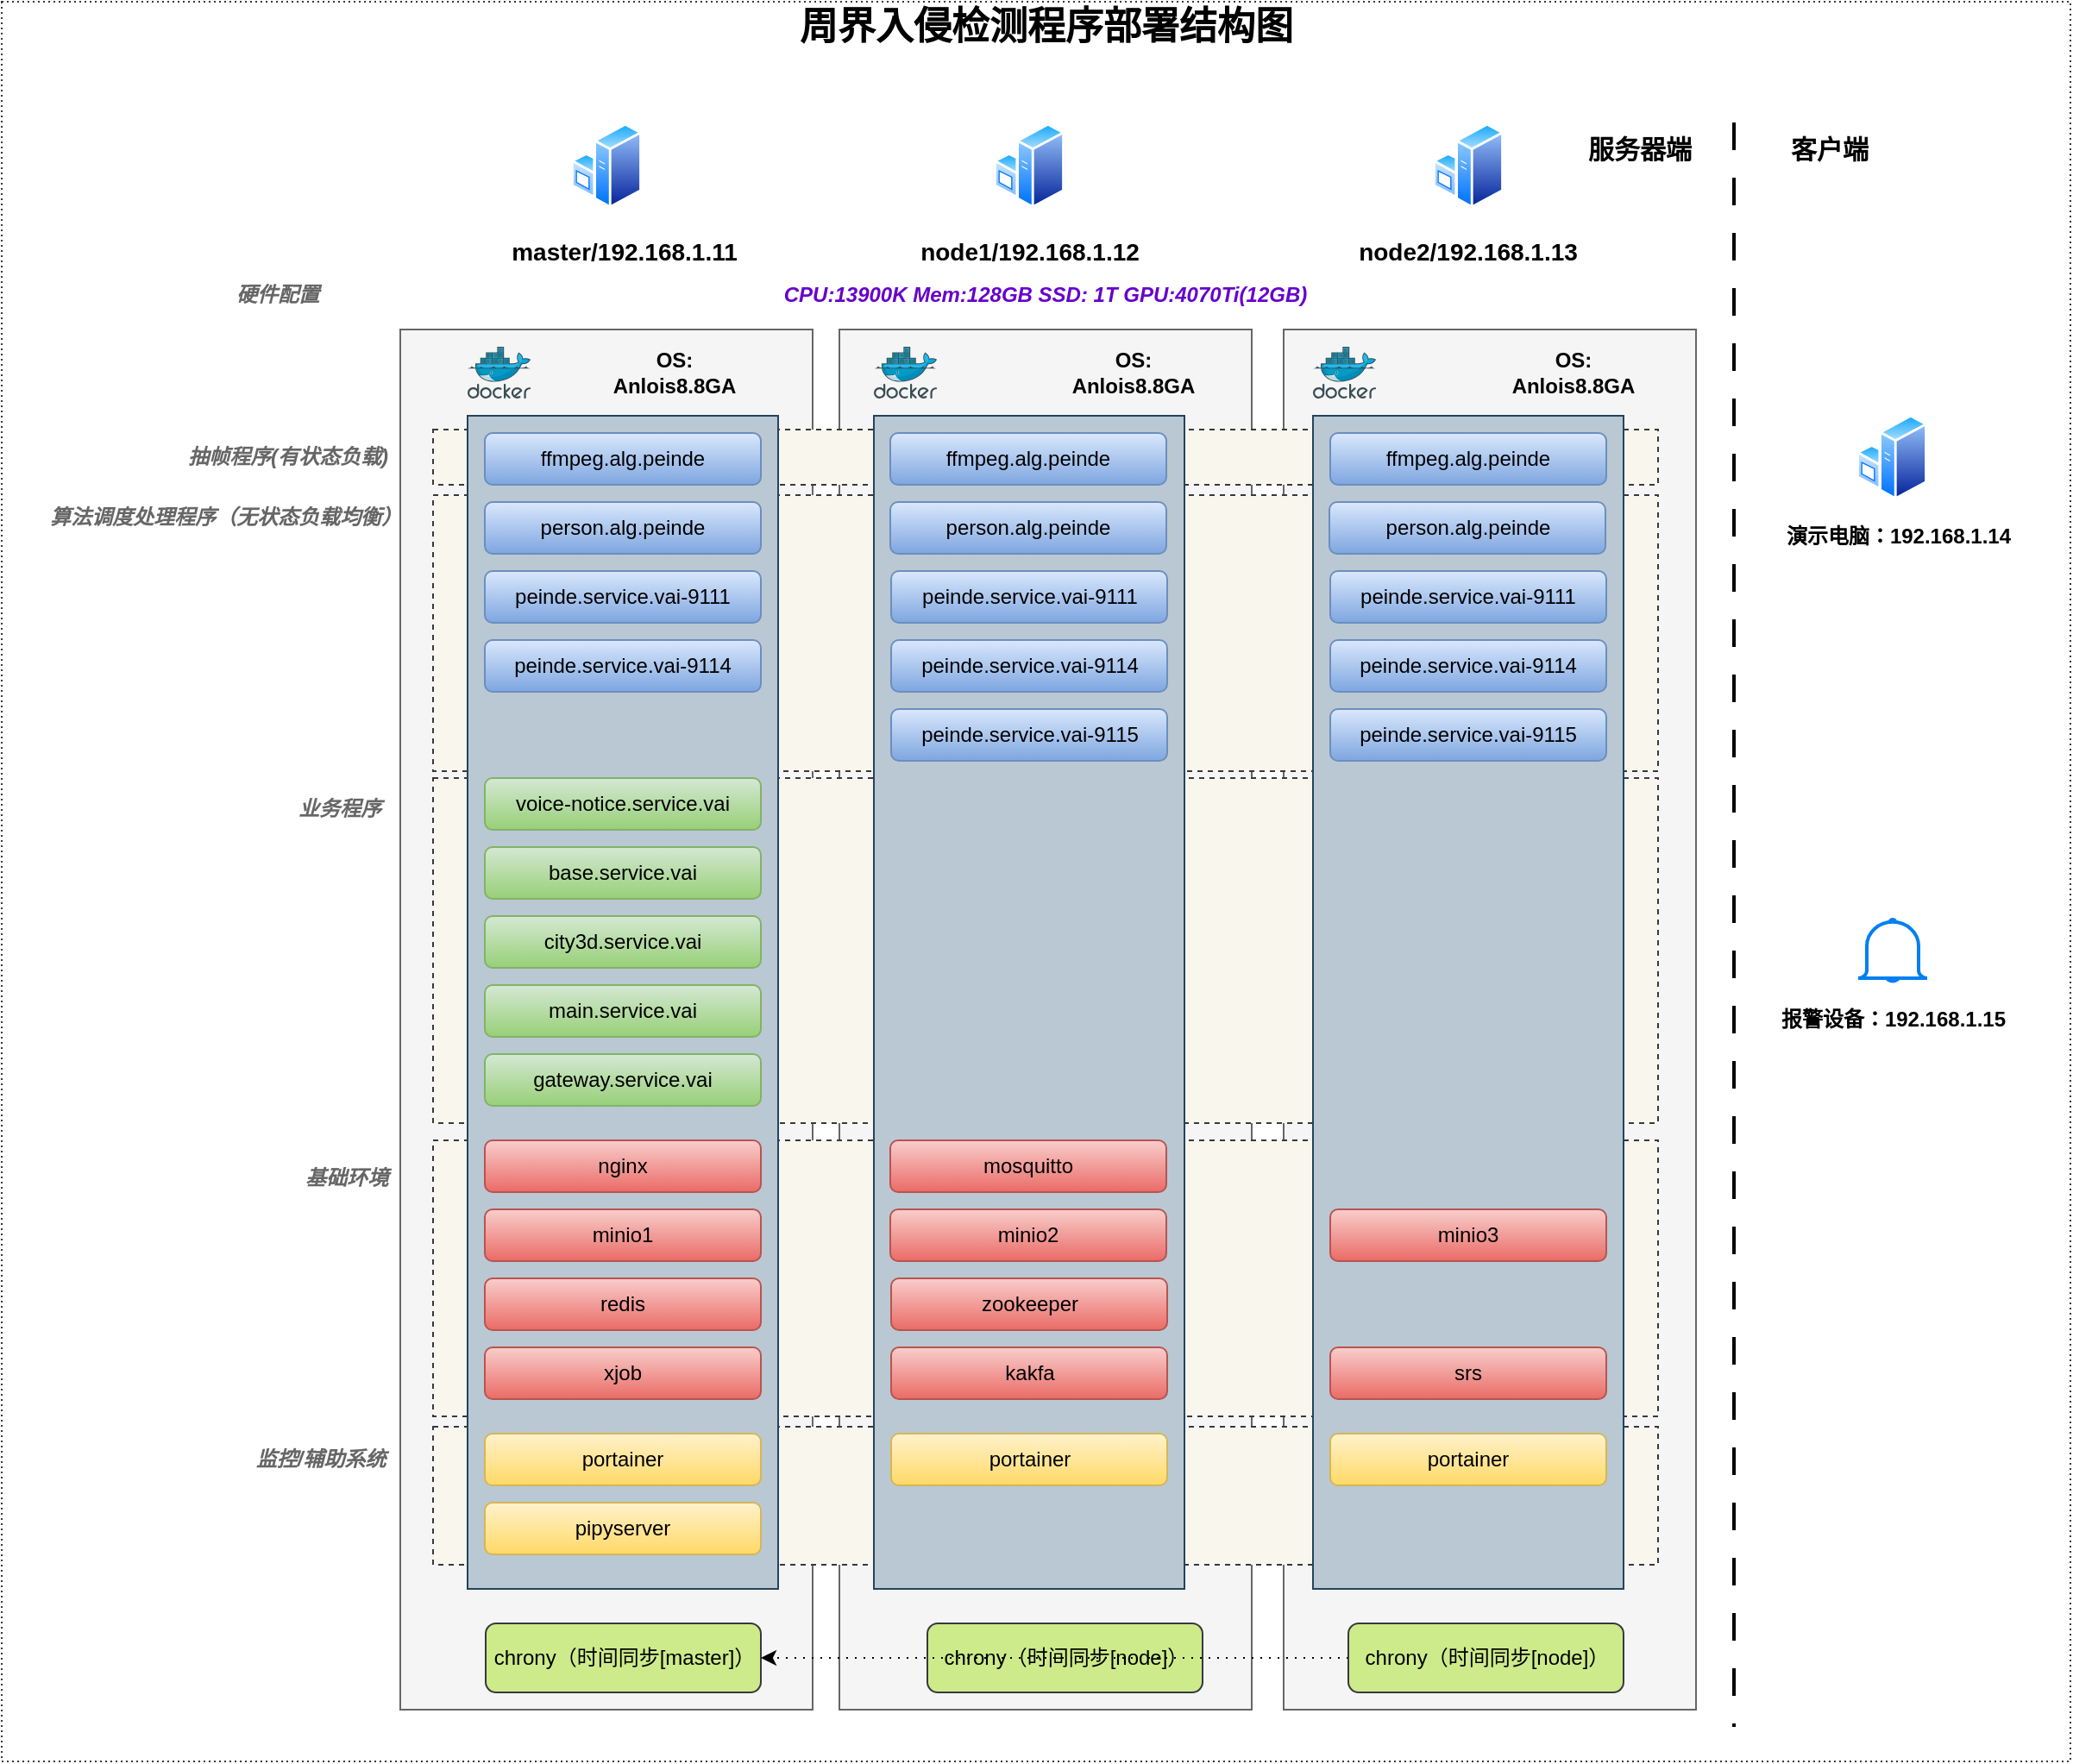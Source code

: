 <mxfile version="21.6.8" type="github">
  <diagram name="Page-1" id="XHnx7GiShQzO20-7YMqX">
    <mxGraphModel dx="2284" dy="750" grid="1" gridSize="10" guides="1" tooltips="1" connect="1" arrows="1" fold="1" page="1" pageScale="1" pageWidth="850" pageHeight="1100" math="0" shadow="0">
      <root>
        <mxCell id="0" />
        <mxCell id="1" parent="0" />
        <mxCell id="_41Iq6OzP9S5sfrPNSl_-76" value="" style="rounded=0;whiteSpace=wrap;html=1;fillColor=#FFFFFF;strokeColor=#36393d;dashed=1;dashPattern=1 2;" vertex="1" parent="1">
          <mxGeometry x="-399" y="50" width="1199" height="1020" as="geometry" />
        </mxCell>
        <mxCell id="_41Iq6OzP9S5sfrPNSl_-64" value="" style="rounded=0;whiteSpace=wrap;html=1;fillColor=#f5f5f5;fontColor=#333333;strokeColor=#666666;" vertex="1" parent="1">
          <mxGeometry x="344" y="240" width="239" height="800" as="geometry" />
        </mxCell>
        <mxCell id="_41Iq6OzP9S5sfrPNSl_-60" value="" style="rounded=0;whiteSpace=wrap;html=1;fillColor=#f5f5f5;fontColor=#333333;strokeColor=#666666;" vertex="1" parent="1">
          <mxGeometry x="86.5" y="240" width="239" height="800" as="geometry" />
        </mxCell>
        <mxCell id="_41Iq6OzP9S5sfrPNSl_-51" value="" style="rounded=0;whiteSpace=wrap;html=1;fillColor=#f5f5f5;fontColor=#333333;strokeColor=#666666;" vertex="1" parent="1">
          <mxGeometry x="-168" y="240" width="239" height="800" as="geometry" />
        </mxCell>
        <mxCell id="_41Iq6OzP9S5sfrPNSl_-57" value="" style="rounded=0;whiteSpace=wrap;html=1;dashed=1;fillColor=#f9f7ed;strokeColor=#36393d;" vertex="1" parent="1">
          <mxGeometry x="-149" y="876" width="710" height="80" as="geometry" />
        </mxCell>
        <mxCell id="_41Iq6OzP9S5sfrPNSl_-49" value="" style="rounded=0;whiteSpace=wrap;html=1;dashed=1;fillColor=#f9f7ed;strokeColor=#36393d;" vertex="1" parent="1">
          <mxGeometry x="-149" y="710" width="710" height="160" as="geometry" />
        </mxCell>
        <mxCell id="_41Iq6OzP9S5sfrPNSl_-47" value="" style="rounded=0;whiteSpace=wrap;html=1;dashed=1;fillColor=#f9f7ed;strokeColor=#36393d;" vertex="1" parent="1">
          <mxGeometry x="-149" y="500" width="710" height="200" as="geometry" />
        </mxCell>
        <mxCell id="_41Iq6OzP9S5sfrPNSl_-43" value="" style="rounded=0;whiteSpace=wrap;html=1;dashed=1;fillColor=#f9f7ed;strokeColor=#36393d;" vertex="1" parent="1">
          <mxGeometry x="-149" y="298" width="710" height="32" as="geometry" />
        </mxCell>
        <mxCell id="_41Iq6OzP9S5sfrPNSl_-45" value="" style="rounded=0;whiteSpace=wrap;html=1;dashed=1;fillColor=#f9f7ed;strokeColor=#36393d;" vertex="1" parent="1">
          <mxGeometry x="-149" y="336" width="710" height="160" as="geometry" />
        </mxCell>
        <mxCell id="_41Iq6OzP9S5sfrPNSl_-3" value="" style="rounded=0;whiteSpace=wrap;html=1;fillColor=#bac8d3;strokeColor=#23445d;" vertex="1" parent="1">
          <mxGeometry x="-129" y="290" width="180" height="680" as="geometry" />
        </mxCell>
        <mxCell id="_41Iq6OzP9S5sfrPNSl_-20" value="" style="rounded=0;whiteSpace=wrap;html=1;fillColor=#bac8d3;strokeColor=#23445d;" vertex="1" parent="1">
          <mxGeometry x="106.5" y="290" width="180" height="680" as="geometry" />
        </mxCell>
        <mxCell id="_41Iq6OzP9S5sfrPNSl_-31" value="" style="rounded=0;whiteSpace=wrap;html=1;fillColor=#bac8d3;strokeColor=#23445d;" vertex="1" parent="1">
          <mxGeometry x="361" y="290" width="180" height="680" as="geometry" />
        </mxCell>
        <mxCell id="PWhxvfO3s3oYaA7X_2O--1" value="" style="image;sketch=0;aspect=fixed;html=1;points=[];align=center;fontSize=12;image=img/lib/mscae/Docker.svg;" parent="1" vertex="1">
          <mxGeometry x="-129" y="250" width="36.59" height="30" as="geometry" />
        </mxCell>
        <mxCell id="PWhxvfO3s3oYaA7X_2O--2" value="" style="image;aspect=fixed;perimeter=ellipsePerimeter;html=1;align=center;shadow=0;dashed=0;spacingTop=3;image=img/lib/active_directory/windows_server.svg;" parent="1" vertex="1">
          <mxGeometry x="-69" y="120" width="41" height="50" as="geometry" />
        </mxCell>
        <mxCell id="PWhxvfO3s3oYaA7X_2O--3" value="" style="image;aspect=fixed;perimeter=ellipsePerimeter;html=1;align=center;shadow=0;dashed=0;spacingTop=3;image=img/lib/active_directory/windows_server.svg;" parent="1" vertex="1">
          <mxGeometry x="176" y="120" width="41" height="50" as="geometry" />
        </mxCell>
        <mxCell id="PWhxvfO3s3oYaA7X_2O--4" value="" style="image;aspect=fixed;perimeter=ellipsePerimeter;html=1;align=center;shadow=0;dashed=0;spacingTop=3;image=img/lib/active_directory/windows_server.svg;" parent="1" vertex="1">
          <mxGeometry x="430.5" y="120" width="41" height="50" as="geometry" />
        </mxCell>
        <mxCell id="PWhxvfO3s3oYaA7X_2O--5" value="master/192.168.1.11" style="text;html=1;strokeColor=none;fillColor=none;align=center;verticalAlign=middle;whiteSpace=wrap;rounded=0;fontStyle=1;fontSize=14;" parent="1" vertex="1">
          <mxGeometry x="-123.5" y="180" width="169.5" height="30" as="geometry" />
        </mxCell>
        <mxCell id="_41Iq6OzP9S5sfrPNSl_-1" value="node1/192.168.1.12" style="text;html=1;strokeColor=none;fillColor=none;align=center;verticalAlign=middle;whiteSpace=wrap;rounded=0;fontStyle=1;fontSize=14;" vertex="1" parent="1">
          <mxGeometry x="166.5" y="180" width="60" height="30" as="geometry" />
        </mxCell>
        <mxCell id="_41Iq6OzP9S5sfrPNSl_-2" value="node2/192.168.1.13" style="text;html=1;strokeColor=none;fillColor=none;align=center;verticalAlign=middle;whiteSpace=wrap;rounded=0;fontStyle=1;fontSize=14;" vertex="1" parent="1">
          <mxGeometry x="421" y="180" width="60" height="30" as="geometry" />
        </mxCell>
        <mxCell id="_41Iq6OzP9S5sfrPNSl_-4" value="ffmpeg.alg.peinde" style="rounded=1;whiteSpace=wrap;html=1;fillColor=#dae8fc;gradientColor=#7ea6e0;strokeColor=#6c8ebf;" vertex="1" parent="1">
          <mxGeometry x="-119" y="300" width="160" height="30" as="geometry" />
        </mxCell>
        <mxCell id="_41Iq6OzP9S5sfrPNSl_-5" value="person.alg.peinde" style="rounded=1;whiteSpace=wrap;html=1;fillColor=#dae8fc;gradientColor=#7ea6e0;strokeColor=#6c8ebf;" vertex="1" parent="1">
          <mxGeometry x="-119" y="340" width="160" height="30" as="geometry" />
        </mxCell>
        <mxCell id="_41Iq6OzP9S5sfrPNSl_-6" value="peinde.service.vai-9111" style="rounded=1;whiteSpace=wrap;html=1;fillColor=#dae8fc;gradientColor=#7ea6e0;strokeColor=#6c8ebf;" vertex="1" parent="1">
          <mxGeometry x="-119" y="380" width="160" height="30" as="geometry" />
        </mxCell>
        <mxCell id="_41Iq6OzP9S5sfrPNSl_-7" value="peinde.service.vai-9114" style="rounded=1;whiteSpace=wrap;html=1;fillColor=#dae8fc;gradientColor=#7ea6e0;strokeColor=#6c8ebf;" vertex="1" parent="1">
          <mxGeometry x="-119" y="420" width="160" height="30" as="geometry" />
        </mxCell>
        <mxCell id="_41Iq6OzP9S5sfrPNSl_-9" value="voice-notice.service.vai" style="rounded=1;whiteSpace=wrap;html=1;fillColor=#d5e8d4;gradientColor=#97d077;strokeColor=#82b366;" vertex="1" parent="1">
          <mxGeometry x="-119" y="500" width="160" height="30" as="geometry" />
        </mxCell>
        <mxCell id="_41Iq6OzP9S5sfrPNSl_-10" value="base.service.vai" style="rounded=1;whiteSpace=wrap;html=1;fillColor=#d5e8d4;gradientColor=#97d077;strokeColor=#82b366;" vertex="1" parent="1">
          <mxGeometry x="-119" y="540" width="160" height="30" as="geometry" />
        </mxCell>
        <mxCell id="_41Iq6OzP9S5sfrPNSl_-11" value="city3d.service.vai" style="rounded=1;whiteSpace=wrap;html=1;fillColor=#d5e8d4;gradientColor=#97d077;strokeColor=#82b366;" vertex="1" parent="1">
          <mxGeometry x="-119" y="580" width="160" height="30" as="geometry" />
        </mxCell>
        <mxCell id="_41Iq6OzP9S5sfrPNSl_-12" value="main.service.vai" style="rounded=1;whiteSpace=wrap;html=1;fillColor=#d5e8d4;gradientColor=#97d077;strokeColor=#82b366;" vertex="1" parent="1">
          <mxGeometry x="-119" y="620" width="160" height="30" as="geometry" />
        </mxCell>
        <mxCell id="_41Iq6OzP9S5sfrPNSl_-13" value="gateway.service.vai" style="rounded=1;whiteSpace=wrap;html=1;fillColor=#d5e8d4;gradientColor=#97d077;strokeColor=#82b366;" vertex="1" parent="1">
          <mxGeometry x="-119" y="660" width="160" height="30" as="geometry" />
        </mxCell>
        <mxCell id="_41Iq6OzP9S5sfrPNSl_-14" value="nginx" style="rounded=1;whiteSpace=wrap;html=1;fillColor=#f8cecc;gradientColor=#ea6b66;strokeColor=#b85450;" vertex="1" parent="1">
          <mxGeometry x="-119" y="710" width="160" height="30" as="geometry" />
        </mxCell>
        <mxCell id="_41Iq6OzP9S5sfrPNSl_-15" value="minio1" style="rounded=1;whiteSpace=wrap;html=1;fillColor=#f8cecc;gradientColor=#ea6b66;strokeColor=#b85450;" vertex="1" parent="1">
          <mxGeometry x="-119" y="750" width="160" height="30" as="geometry" />
        </mxCell>
        <mxCell id="_41Iq6OzP9S5sfrPNSl_-16" value="redis" style="rounded=1;whiteSpace=wrap;html=1;fillColor=#f8cecc;gradientColor=#ea6b66;strokeColor=#b85450;" vertex="1" parent="1">
          <mxGeometry x="-119" y="790" width="160" height="30" as="geometry" />
        </mxCell>
        <mxCell id="_41Iq6OzP9S5sfrPNSl_-17" value="xjob" style="rounded=1;whiteSpace=wrap;html=1;fillColor=#f8cecc;gradientColor=#ea6b66;strokeColor=#b85450;" vertex="1" parent="1">
          <mxGeometry x="-119" y="830" width="160" height="30" as="geometry" />
        </mxCell>
        <mxCell id="_41Iq6OzP9S5sfrPNSl_-18" value="portainer" style="rounded=1;whiteSpace=wrap;html=1;fillColor=#fff2cc;gradientColor=#ffd966;strokeColor=#d6b656;" vertex="1" parent="1">
          <mxGeometry x="-119" y="880" width="160" height="30" as="geometry" />
        </mxCell>
        <mxCell id="_41Iq6OzP9S5sfrPNSl_-21" value="ffmpeg.alg.peinde" style="rounded=1;whiteSpace=wrap;html=1;fillColor=#dae8fc;gradientColor=#7ea6e0;strokeColor=#6c8ebf;" vertex="1" parent="1">
          <mxGeometry x="116" y="300" width="160" height="30" as="geometry" />
        </mxCell>
        <mxCell id="_41Iq6OzP9S5sfrPNSl_-22" value="person.alg.peinde" style="rounded=1;whiteSpace=wrap;html=1;fillColor=#dae8fc;gradientColor=#7ea6e0;strokeColor=#6c8ebf;" vertex="1" parent="1">
          <mxGeometry x="116" y="340" width="160" height="30" as="geometry" />
        </mxCell>
        <mxCell id="_41Iq6OzP9S5sfrPNSl_-23" value="peinde.service.vai-9111" style="rounded=1;whiteSpace=wrap;html=1;fillColor=#dae8fc;gradientColor=#7ea6e0;strokeColor=#6c8ebf;" vertex="1" parent="1">
          <mxGeometry x="116.5" y="380" width="160" height="30" as="geometry" />
        </mxCell>
        <mxCell id="_41Iq6OzP9S5sfrPNSl_-24" value="peinde.service.vai-9114" style="rounded=1;whiteSpace=wrap;html=1;fillColor=#dae8fc;gradientColor=#7ea6e0;strokeColor=#6c8ebf;" vertex="1" parent="1">
          <mxGeometry x="116.5" y="420" width="160" height="30" as="geometry" />
        </mxCell>
        <mxCell id="_41Iq6OzP9S5sfrPNSl_-25" value="peinde.service.vai-9115" style="rounded=1;whiteSpace=wrap;html=1;fillColor=#dae8fc;gradientColor=#7ea6e0;strokeColor=#6c8ebf;" vertex="1" parent="1">
          <mxGeometry x="116.5" y="460" width="160" height="30" as="geometry" />
        </mxCell>
        <mxCell id="_41Iq6OzP9S5sfrPNSl_-26" value="minio2" style="rounded=1;whiteSpace=wrap;html=1;fillColor=#f8cecc;gradientColor=#ea6b66;strokeColor=#b85450;" vertex="1" parent="1">
          <mxGeometry x="116" y="750" width="160" height="30" as="geometry" />
        </mxCell>
        <mxCell id="_41Iq6OzP9S5sfrPNSl_-27" style="edgeStyle=orthogonalEdgeStyle;rounded=0;orthogonalLoop=1;jettySize=auto;html=1;exitX=0.5;exitY=1;exitDx=0;exitDy=0;" edge="1" parent="1" source="_41Iq6OzP9S5sfrPNSl_-26" target="_41Iq6OzP9S5sfrPNSl_-26">
          <mxGeometry relative="1" as="geometry" />
        </mxCell>
        <mxCell id="_41Iq6OzP9S5sfrPNSl_-28" value="mosquitto" style="rounded=1;whiteSpace=wrap;html=1;fillColor=#f8cecc;gradientColor=#ea6b66;strokeColor=#b85450;" vertex="1" parent="1">
          <mxGeometry x="116" y="710" width="160" height="30" as="geometry" />
        </mxCell>
        <mxCell id="_41Iq6OzP9S5sfrPNSl_-29" value="zookeeper" style="rounded=1;whiteSpace=wrap;html=1;fillColor=#f8cecc;gradientColor=#ea6b66;strokeColor=#b85450;" vertex="1" parent="1">
          <mxGeometry x="116.5" y="790" width="160" height="30" as="geometry" />
        </mxCell>
        <mxCell id="_41Iq6OzP9S5sfrPNSl_-30" value="kakfa" style="rounded=1;whiteSpace=wrap;html=1;fillColor=#f8cecc;gradientColor=#ea6b66;strokeColor=#b85450;" vertex="1" parent="1">
          <mxGeometry x="116.5" y="830" width="160" height="30" as="geometry" />
        </mxCell>
        <mxCell id="_41Iq6OzP9S5sfrPNSl_-32" value="ffmpeg.alg.peinde" style="rounded=1;whiteSpace=wrap;html=1;fillColor=#dae8fc;gradientColor=#7ea6e0;strokeColor=#6c8ebf;" vertex="1" parent="1">
          <mxGeometry x="371" y="300" width="160" height="30" as="geometry" />
        </mxCell>
        <mxCell id="_41Iq6OzP9S5sfrPNSl_-35" value="person.alg.peinde" style="rounded=1;whiteSpace=wrap;html=1;fillColor=#dae8fc;gradientColor=#7ea6e0;strokeColor=#6c8ebf;" vertex="1" parent="1">
          <mxGeometry x="370.5" y="340" width="160" height="30" as="geometry" />
        </mxCell>
        <mxCell id="_41Iq6OzP9S5sfrPNSl_-36" value="peinde.service.vai-9111" style="rounded=1;whiteSpace=wrap;html=1;fillColor=#dae8fc;gradientColor=#7ea6e0;strokeColor=#6c8ebf;" vertex="1" parent="1">
          <mxGeometry x="371" y="380" width="160" height="30" as="geometry" />
        </mxCell>
        <mxCell id="_41Iq6OzP9S5sfrPNSl_-37" value="peinde.service.vai-9114" style="rounded=1;whiteSpace=wrap;html=1;fillColor=#dae8fc;gradientColor=#7ea6e0;strokeColor=#6c8ebf;" vertex="1" parent="1">
          <mxGeometry x="371" y="420" width="160" height="30" as="geometry" />
        </mxCell>
        <mxCell id="_41Iq6OzP9S5sfrPNSl_-38" value="peinde.service.vai-9115" style="rounded=1;whiteSpace=wrap;html=1;fillColor=#dae8fc;gradientColor=#7ea6e0;strokeColor=#6c8ebf;" vertex="1" parent="1">
          <mxGeometry x="371" y="460" width="160" height="30" as="geometry" />
        </mxCell>
        <mxCell id="_41Iq6OzP9S5sfrPNSl_-39" value="" style="image;sketch=0;aspect=fixed;html=1;points=[];align=center;fontSize=12;image=img/lib/mscae/Docker.svg;" vertex="1" parent="1">
          <mxGeometry x="106.5" y="250" width="36.59" height="30" as="geometry" />
        </mxCell>
        <mxCell id="_41Iq6OzP9S5sfrPNSl_-40" value="" style="image;sketch=0;aspect=fixed;html=1;points=[];align=center;fontSize=12;image=img/lib/mscae/Docker.svg;" vertex="1" parent="1">
          <mxGeometry x="361" y="250" width="36.59" height="30" as="geometry" />
        </mxCell>
        <mxCell id="_41Iq6OzP9S5sfrPNSl_-41" value="minio3" style="rounded=1;whiteSpace=wrap;html=1;fillColor=#f8cecc;gradientColor=#ea6b66;strokeColor=#b85450;" vertex="1" parent="1">
          <mxGeometry x="371" y="750" width="160" height="30" as="geometry" />
        </mxCell>
        <mxCell id="_41Iq6OzP9S5sfrPNSl_-42" value="srs" style="rounded=1;whiteSpace=wrap;html=1;fillColor=#f8cecc;gradientColor=#ea6b66;strokeColor=#b85450;" vertex="1" parent="1">
          <mxGeometry x="371" y="830" width="160" height="30" as="geometry" />
        </mxCell>
        <mxCell id="_41Iq6OzP9S5sfrPNSl_-44" value="抽帧程序(有状态负载)" style="text;html=1;strokeColor=none;fillColor=none;align=center;verticalAlign=middle;whiteSpace=wrap;rounded=0;fontStyle=3;fontColor=#666666;" vertex="1" parent="1">
          <mxGeometry x="-303" y="300" width="140" height="28" as="geometry" />
        </mxCell>
        <mxCell id="_41Iq6OzP9S5sfrPNSl_-46" value="算法调度处理程序（无状态负载均衡）" style="text;html=1;strokeColor=none;fillColor=none;align=center;verticalAlign=middle;whiteSpace=wrap;rounded=0;fontStyle=3;fontColor=#666666;" vertex="1" parent="1">
          <mxGeometry x="-374" y="331" width="210" height="36" as="geometry" />
        </mxCell>
        <mxCell id="_41Iq6OzP9S5sfrPNSl_-48" value="业务程序" style="text;html=1;strokeColor=none;fillColor=none;align=center;verticalAlign=middle;whiteSpace=wrap;rounded=0;fontStyle=3;fontColor=#666666;" vertex="1" parent="1">
          <mxGeometry x="-308.5" y="500" width="210" height="36" as="geometry" />
        </mxCell>
        <mxCell id="_41Iq6OzP9S5sfrPNSl_-50" value="基础环境" style="text;html=1;strokeColor=none;fillColor=none;align=center;verticalAlign=middle;whiteSpace=wrap;rounded=0;fontStyle=3;labelBorderColor=none;fontColor=#666666;" vertex="1" parent="1">
          <mxGeometry x="-304.5" y="714" width="210" height="36" as="geometry" />
        </mxCell>
        <mxCell id="_41Iq6OzP9S5sfrPNSl_-52" value="chrony（时间同步[master]）" style="rounded=1;whiteSpace=wrap;html=1;fillColor=#cdeb8b;strokeColor=#36393d;" vertex="1" parent="1">
          <mxGeometry x="-118.5" y="990" width="159.5" height="40" as="geometry" />
        </mxCell>
        <mxCell id="_41Iq6OzP9S5sfrPNSl_-53" value="pipyserver" style="rounded=1;whiteSpace=wrap;html=1;fillColor=#fff2cc;gradientColor=#ffd966;strokeColor=#d6b656;" vertex="1" parent="1">
          <mxGeometry x="-119" y="920" width="160" height="30" as="geometry" />
        </mxCell>
        <mxCell id="_41Iq6OzP9S5sfrPNSl_-54" value="portainer" style="rounded=1;whiteSpace=wrap;html=1;fillColor=#fff2cc;gradientColor=#ffd966;strokeColor=#d6b656;" vertex="1" parent="1">
          <mxGeometry x="116.5" y="880" width="160" height="30" as="geometry" />
        </mxCell>
        <mxCell id="_41Iq6OzP9S5sfrPNSl_-56" value="portainer" style="rounded=1;whiteSpace=wrap;html=1;fillColor=#fff2cc;gradientColor=#ffd966;strokeColor=#d6b656;" vertex="1" parent="1">
          <mxGeometry x="371" y="880" width="160" height="30" as="geometry" />
        </mxCell>
        <mxCell id="_41Iq6OzP9S5sfrPNSl_-58" value="监控/辅助系统" style="text;html=1;strokeColor=none;fillColor=none;align=center;verticalAlign=middle;whiteSpace=wrap;rounded=0;fontStyle=3;fontColor=#666666;" vertex="1" parent="1">
          <mxGeometry x="-319" y="877" width="210" height="36" as="geometry" />
        </mxCell>
        <mxCell id="_41Iq6OzP9S5sfrPNSl_-59" value="OS: Anlois8.8GA" style="text;html=1;strokeColor=none;fillColor=none;align=center;verticalAlign=middle;whiteSpace=wrap;rounded=0;fontStyle=1" vertex="1" parent="1">
          <mxGeometry x="-49" y="250" width="80" height="30" as="geometry" />
        </mxCell>
        <mxCell id="_41Iq6OzP9S5sfrPNSl_-61" value="OS: Anlois8.8GA" style="text;html=1;strokeColor=none;fillColor=none;align=center;verticalAlign=middle;whiteSpace=wrap;rounded=0;fontStyle=1" vertex="1" parent="1">
          <mxGeometry x="217" y="250" width="80" height="30" as="geometry" />
        </mxCell>
        <mxCell id="_41Iq6OzP9S5sfrPNSl_-62" value="chrony（时间同步[node]）" style="rounded=1;whiteSpace=wrap;html=1;fillColor=#cdeb8b;strokeColor=#36393d;" vertex="1" parent="1">
          <mxGeometry x="137.5" y="990" width="159.5" height="40" as="geometry" />
        </mxCell>
        <mxCell id="_41Iq6OzP9S5sfrPNSl_-65" value="OS: Anlois8.8GA" style="text;html=1;strokeColor=none;fillColor=none;align=center;verticalAlign=middle;whiteSpace=wrap;rounded=0;fontStyle=1" vertex="1" parent="1">
          <mxGeometry x="471.5" y="250" width="80" height="30" as="geometry" />
        </mxCell>
        <mxCell id="_41Iq6OzP9S5sfrPNSl_-75" style="edgeStyle=orthogonalEdgeStyle;rounded=0;orthogonalLoop=1;jettySize=auto;html=1;dashed=1;dashPattern=1 4;" edge="1" parent="1" source="_41Iq6OzP9S5sfrPNSl_-66" target="_41Iq6OzP9S5sfrPNSl_-52">
          <mxGeometry relative="1" as="geometry" />
        </mxCell>
        <mxCell id="_41Iq6OzP9S5sfrPNSl_-66" value="chrony（时间同步[node]）" style="rounded=1;whiteSpace=wrap;html=1;fillColor=#cdeb8b;strokeColor=#36393d;" vertex="1" parent="1">
          <mxGeometry x="381.5" y="990" width="159.5" height="40" as="geometry" />
        </mxCell>
        <mxCell id="_41Iq6OzP9S5sfrPNSl_-71" value="CPU:13900K Mem:128GB SSD: 1T GPU:4070Ti(12GB)" style="text;html=1;strokeColor=none;fillColor=none;align=center;verticalAlign=middle;whiteSpace=wrap;rounded=0;fontStyle=3;fontColor=#6600CC;" vertex="1" parent="1">
          <mxGeometry x="-169" y="200" width="750" height="40" as="geometry" />
        </mxCell>
        <mxCell id="_41Iq6OzP9S5sfrPNSl_-72" value="硬件配置" style="text;html=1;strokeColor=none;fillColor=none;align=center;verticalAlign=middle;whiteSpace=wrap;rounded=0;fontStyle=3;fontColor=#666666;" vertex="1" parent="1">
          <mxGeometry x="-309" y="206" width="140" height="28" as="geometry" />
        </mxCell>
        <mxCell id="_41Iq6OzP9S5sfrPNSl_-77" value="周界入侵检测程序部署结构图" style="text;html=1;strokeColor=none;fillColor=none;align=center;verticalAlign=middle;whiteSpace=wrap;rounded=0;fontSize=22;fontStyle=1" vertex="1" parent="1">
          <mxGeometry x="58.75" y="50" width="294.5" height="30" as="geometry" />
        </mxCell>
        <mxCell id="_41Iq6OzP9S5sfrPNSl_-78" value="" style="image;aspect=fixed;perimeter=ellipsePerimeter;html=1;align=center;shadow=0;dashed=0;spacingTop=3;image=img/lib/active_directory/windows_server.svg;" vertex="1" parent="1">
          <mxGeometry x="676" y="289" width="41" height="50" as="geometry" />
        </mxCell>
        <mxCell id="_41Iq6OzP9S5sfrPNSl_-80" value="演示电脑：192.168.1.14" style="text;html=1;strokeColor=none;fillColor=none;align=center;verticalAlign=middle;whiteSpace=wrap;rounded=0;fontStyle=1" vertex="1" parent="1">
          <mxGeometry x="626" y="350" width="149.25" height="20" as="geometry" />
        </mxCell>
        <mxCell id="_41Iq6OzP9S5sfrPNSl_-81" value="" style="html=1;verticalLabelPosition=bottom;align=center;labelBackgroundColor=#ffffff;verticalAlign=top;strokeWidth=2;strokeColor=#0080F0;shadow=0;dashed=0;shape=mxgraph.ios7.icons.bell;" vertex="1" parent="1">
          <mxGeometry x="677" y="582" width="40" height="36" as="geometry" />
        </mxCell>
        <mxCell id="_41Iq6OzP9S5sfrPNSl_-82" value="报警设备：192.168.1.15" style="text;html=1;strokeColor=none;fillColor=none;align=center;verticalAlign=middle;whiteSpace=wrap;rounded=0;fontStyle=1" vertex="1" parent="1">
          <mxGeometry x="623.38" y="630" width="149.25" height="20" as="geometry" />
        </mxCell>
        <mxCell id="_41Iq6OzP9S5sfrPNSl_-92" value="" style="line;strokeWidth=2;direction=south;html=1;perimeter=backbonePerimeter;points=[];outlineConnect=0;dashed=1;dashPattern=8 8;" vertex="1" parent="1">
          <mxGeometry x="600" y="120" width="10" height="930" as="geometry" />
        </mxCell>
        <mxCell id="_41Iq6OzP9S5sfrPNSl_-93" value="服务器端" style="text;strokeColor=none;fillColor=none;html=1;fontSize=15;fontStyle=1;verticalAlign=middle;align=center;" vertex="1" parent="1">
          <mxGeometry x="500" y="115" width="100" height="40" as="geometry" />
        </mxCell>
        <mxCell id="_41Iq6OzP9S5sfrPNSl_-94" value="客户端" style="text;strokeColor=none;fillColor=none;html=1;fontSize=15;fontStyle=1;verticalAlign=middle;align=center;" vertex="1" parent="1">
          <mxGeometry x="610" y="120" width="100" height="30" as="geometry" />
        </mxCell>
      </root>
    </mxGraphModel>
  </diagram>
</mxfile>
